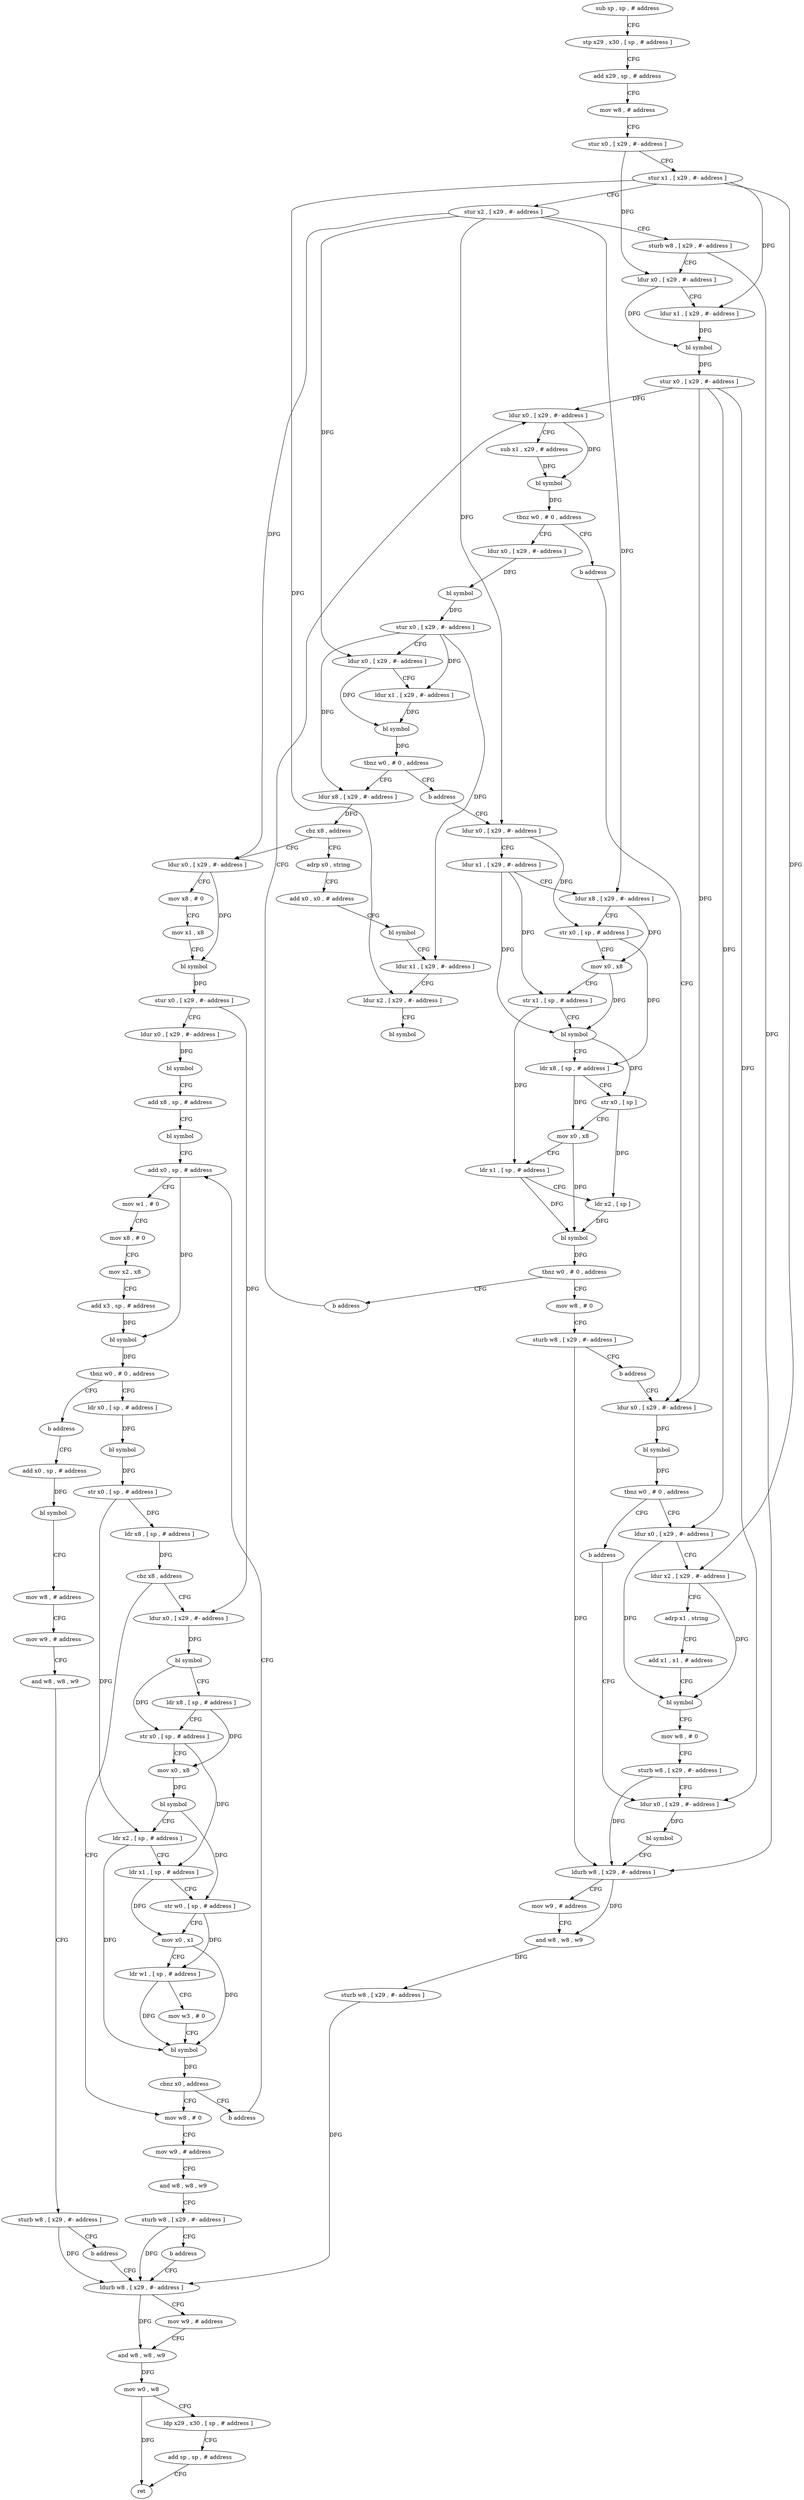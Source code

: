 digraph "func" {
"4214216" [label = "sub sp , sp , # address" ]
"4214220" [label = "stp x29 , x30 , [ sp , # address ]" ]
"4214224" [label = "add x29 , sp , # address" ]
"4214228" [label = "mov w8 , # address" ]
"4214232" [label = "stur x0 , [ x29 , #- address ]" ]
"4214236" [label = "stur x1 , [ x29 , #- address ]" ]
"4214240" [label = "stur x2 , [ x29 , #- address ]" ]
"4214244" [label = "sturb w8 , [ x29 , #- address ]" ]
"4214248" [label = "ldur x0 , [ x29 , #- address ]" ]
"4214252" [label = "ldur x1 , [ x29 , #- address ]" ]
"4214256" [label = "bl symbol" ]
"4214260" [label = "stur x0 , [ x29 , #- address ]" ]
"4214264" [label = "ldur x0 , [ x29 , #- address ]" ]
"4214284" [label = "ldur x0 , [ x29 , #- address ]" ]
"4214288" [label = "bl symbol" ]
"4214292" [label = "stur x0 , [ x29 , #- address ]" ]
"4214296" [label = "ldur x0 , [ x29 , #- address ]" ]
"4214300" [label = "ldur x1 , [ x29 , #- address ]" ]
"4214304" [label = "bl symbol" ]
"4214308" [label = "tbnz w0 , # 0 , address" ]
"4214316" [label = "ldur x8 , [ x29 , #- address ]" ]
"4214312" [label = "b address" ]
"4214280" [label = "b address" ]
"4214620" [label = "ldur x0 , [ x29 , #- address ]" ]
"4214320" [label = "cbz x8 , address" ]
"4214352" [label = "ldur x0 , [ x29 , #- address ]" ]
"4214324" [label = "adrp x0 , string" ]
"4214548" [label = "ldur x0 , [ x29 , #- address ]" ]
"4214624" [label = "bl symbol" ]
"4214628" [label = "tbnz w0 , # 0 , address" ]
"4214636" [label = "ldur x0 , [ x29 , #- address ]" ]
"4214632" [label = "b address" ]
"4214356" [label = "mov x8 , # 0" ]
"4214360" [label = "mov x1 , x8" ]
"4214364" [label = "bl symbol" ]
"4214368" [label = "stur x0 , [ x29 , #- address ]" ]
"4214372" [label = "ldur x0 , [ x29 , #- address ]" ]
"4214376" [label = "bl symbol" ]
"4214380" [label = "add x8 , sp , # address" ]
"4214384" [label = "bl symbol" ]
"4214388" [label = "add x0 , sp , # address" ]
"4214328" [label = "add x0 , x0 , # address" ]
"4214332" [label = "bl symbol" ]
"4214336" [label = "ldur x1 , [ x29 , #- address ]" ]
"4214340" [label = "ldur x2 , [ x29 , #- address ]" ]
"4214344" [label = "bl symbol" ]
"4214552" [label = "ldur x1 , [ x29 , #- address ]" ]
"4214556" [label = "ldur x8 , [ x29 , #- address ]" ]
"4214560" [label = "str x0 , [ sp , # address ]" ]
"4214564" [label = "mov x0 , x8" ]
"4214568" [label = "str x1 , [ sp , # address ]" ]
"4214572" [label = "bl symbol" ]
"4214576" [label = "ldr x8 , [ sp , # address ]" ]
"4214580" [label = "str x0 , [ sp ]" ]
"4214584" [label = "mov x0 , x8" ]
"4214588" [label = "ldr x1 , [ sp , # address ]" ]
"4214592" [label = "ldr x2 , [ sp ]" ]
"4214596" [label = "bl symbol" ]
"4214600" [label = "tbnz w0 , # 0 , address" ]
"4214616" [label = "b address" ]
"4214604" [label = "mov w8 , # 0" ]
"4214640" [label = "ldur x2 , [ x29 , #- address ]" ]
"4214644" [label = "adrp x1 , string" ]
"4214648" [label = "add x1 , x1 , # address" ]
"4214652" [label = "bl symbol" ]
"4214656" [label = "mov w8 , # 0" ]
"4214660" [label = "sturb w8 , [ x29 , #- address ]" ]
"4214664" [label = "ldur x0 , [ x29 , #- address ]" ]
"4214420" [label = "ldr x0 , [ sp , # address ]" ]
"4214424" [label = "bl symbol" ]
"4214428" [label = "str x0 , [ sp , # address ]" ]
"4214432" [label = "ldr x8 , [ sp , # address ]" ]
"4214436" [label = "cbz x8 , address" ]
"4214496" [label = "mov w8 , # 0" ]
"4214440" [label = "ldur x0 , [ x29 , #- address ]" ]
"4214416" [label = "b address" ]
"4214520" [label = "add x0 , sp , # address" ]
"4214608" [label = "sturb w8 , [ x29 , #- address ]" ]
"4214612" [label = "b address" ]
"4214668" [label = "bl symbol" ]
"4214672" [label = "ldurb w8 , [ x29 , #- address ]" ]
"4214676" [label = "mov w9 , # address" ]
"4214680" [label = "and w8 , w8 , w9" ]
"4214684" [label = "sturb w8 , [ x29 , #- address ]" ]
"4214688" [label = "ldurb w8 , [ x29 , #- address ]" ]
"4214500" [label = "mov w9 , # address" ]
"4214504" [label = "and w8 , w8 , w9" ]
"4214508" [label = "sturb w8 , [ x29 , #- address ]" ]
"4214512" [label = "b address" ]
"4214444" [label = "bl symbol" ]
"4214448" [label = "ldr x8 , [ sp , # address ]" ]
"4214452" [label = "str x0 , [ sp , # address ]" ]
"4214456" [label = "mov x0 , x8" ]
"4214460" [label = "bl symbol" ]
"4214464" [label = "ldr x2 , [ sp , # address ]" ]
"4214468" [label = "ldr x1 , [ sp , # address ]" ]
"4214472" [label = "str w0 , [ sp , # address ]" ]
"4214476" [label = "mov x0 , x1" ]
"4214480" [label = "ldr w1 , [ sp , # address ]" ]
"4214484" [label = "mov w3 , # 0" ]
"4214488" [label = "bl symbol" ]
"4214492" [label = "cbnz x0 , address" ]
"4214516" [label = "b address" ]
"4214524" [label = "bl symbol" ]
"4214528" [label = "mov w8 , # address" ]
"4214532" [label = "mov w9 , # address" ]
"4214536" [label = "and w8 , w8 , w9" ]
"4214540" [label = "sturb w8 , [ x29 , #- address ]" ]
"4214544" [label = "b address" ]
"4214268" [label = "sub x1 , x29 , # address" ]
"4214272" [label = "bl symbol" ]
"4214276" [label = "tbnz w0 , # 0 , address" ]
"4214692" [label = "mov w9 , # address" ]
"4214696" [label = "and w8 , w8 , w9" ]
"4214700" [label = "mov w0 , w8" ]
"4214704" [label = "ldp x29 , x30 , [ sp , # address ]" ]
"4214708" [label = "add sp , sp , # address" ]
"4214712" [label = "ret" ]
"4214392" [label = "mov w1 , # 0" ]
"4214396" [label = "mov x8 , # 0" ]
"4214400" [label = "mov x2 , x8" ]
"4214404" [label = "add x3 , sp , # address" ]
"4214408" [label = "bl symbol" ]
"4214412" [label = "tbnz w0 , # 0 , address" ]
"4214216" -> "4214220" [ label = "CFG" ]
"4214220" -> "4214224" [ label = "CFG" ]
"4214224" -> "4214228" [ label = "CFG" ]
"4214228" -> "4214232" [ label = "CFG" ]
"4214232" -> "4214236" [ label = "CFG" ]
"4214232" -> "4214248" [ label = "DFG" ]
"4214236" -> "4214240" [ label = "CFG" ]
"4214236" -> "4214252" [ label = "DFG" ]
"4214236" -> "4214340" [ label = "DFG" ]
"4214236" -> "4214640" [ label = "DFG" ]
"4214240" -> "4214244" [ label = "CFG" ]
"4214240" -> "4214296" [ label = "DFG" ]
"4214240" -> "4214352" [ label = "DFG" ]
"4214240" -> "4214548" [ label = "DFG" ]
"4214240" -> "4214556" [ label = "DFG" ]
"4214244" -> "4214248" [ label = "CFG" ]
"4214244" -> "4214672" [ label = "DFG" ]
"4214248" -> "4214252" [ label = "CFG" ]
"4214248" -> "4214256" [ label = "DFG" ]
"4214252" -> "4214256" [ label = "DFG" ]
"4214256" -> "4214260" [ label = "DFG" ]
"4214260" -> "4214264" [ label = "DFG" ]
"4214260" -> "4214620" [ label = "DFG" ]
"4214260" -> "4214636" [ label = "DFG" ]
"4214260" -> "4214664" [ label = "DFG" ]
"4214264" -> "4214268" [ label = "CFG" ]
"4214264" -> "4214272" [ label = "DFG" ]
"4214284" -> "4214288" [ label = "DFG" ]
"4214288" -> "4214292" [ label = "DFG" ]
"4214292" -> "4214296" [ label = "CFG" ]
"4214292" -> "4214300" [ label = "DFG" ]
"4214292" -> "4214316" [ label = "DFG" ]
"4214292" -> "4214336" [ label = "DFG" ]
"4214296" -> "4214300" [ label = "CFG" ]
"4214296" -> "4214304" [ label = "DFG" ]
"4214300" -> "4214304" [ label = "DFG" ]
"4214304" -> "4214308" [ label = "DFG" ]
"4214308" -> "4214316" [ label = "CFG" ]
"4214308" -> "4214312" [ label = "CFG" ]
"4214316" -> "4214320" [ label = "DFG" ]
"4214312" -> "4214548" [ label = "CFG" ]
"4214280" -> "4214620" [ label = "CFG" ]
"4214620" -> "4214624" [ label = "DFG" ]
"4214320" -> "4214352" [ label = "CFG" ]
"4214320" -> "4214324" [ label = "CFG" ]
"4214352" -> "4214356" [ label = "CFG" ]
"4214352" -> "4214364" [ label = "DFG" ]
"4214324" -> "4214328" [ label = "CFG" ]
"4214548" -> "4214552" [ label = "CFG" ]
"4214548" -> "4214560" [ label = "DFG" ]
"4214624" -> "4214628" [ label = "DFG" ]
"4214628" -> "4214636" [ label = "CFG" ]
"4214628" -> "4214632" [ label = "CFG" ]
"4214636" -> "4214640" [ label = "CFG" ]
"4214636" -> "4214652" [ label = "DFG" ]
"4214632" -> "4214664" [ label = "CFG" ]
"4214356" -> "4214360" [ label = "CFG" ]
"4214360" -> "4214364" [ label = "CFG" ]
"4214364" -> "4214368" [ label = "DFG" ]
"4214368" -> "4214372" [ label = "CFG" ]
"4214368" -> "4214440" [ label = "DFG" ]
"4214372" -> "4214376" [ label = "DFG" ]
"4214376" -> "4214380" [ label = "CFG" ]
"4214380" -> "4214384" [ label = "CFG" ]
"4214384" -> "4214388" [ label = "CFG" ]
"4214388" -> "4214392" [ label = "CFG" ]
"4214388" -> "4214408" [ label = "DFG" ]
"4214328" -> "4214332" [ label = "CFG" ]
"4214332" -> "4214336" [ label = "CFG" ]
"4214336" -> "4214340" [ label = "CFG" ]
"4214340" -> "4214344" [ label = "CFG" ]
"4214552" -> "4214556" [ label = "CFG" ]
"4214552" -> "4214568" [ label = "DFG" ]
"4214552" -> "4214572" [ label = "DFG" ]
"4214556" -> "4214560" [ label = "CFG" ]
"4214556" -> "4214564" [ label = "DFG" ]
"4214560" -> "4214564" [ label = "CFG" ]
"4214560" -> "4214576" [ label = "DFG" ]
"4214564" -> "4214568" [ label = "CFG" ]
"4214564" -> "4214572" [ label = "DFG" ]
"4214568" -> "4214572" [ label = "CFG" ]
"4214568" -> "4214588" [ label = "DFG" ]
"4214572" -> "4214576" [ label = "CFG" ]
"4214572" -> "4214580" [ label = "DFG" ]
"4214576" -> "4214580" [ label = "CFG" ]
"4214576" -> "4214584" [ label = "DFG" ]
"4214580" -> "4214584" [ label = "CFG" ]
"4214580" -> "4214592" [ label = "DFG" ]
"4214584" -> "4214588" [ label = "CFG" ]
"4214584" -> "4214596" [ label = "DFG" ]
"4214588" -> "4214592" [ label = "CFG" ]
"4214588" -> "4214596" [ label = "DFG" ]
"4214592" -> "4214596" [ label = "DFG" ]
"4214596" -> "4214600" [ label = "DFG" ]
"4214600" -> "4214616" [ label = "CFG" ]
"4214600" -> "4214604" [ label = "CFG" ]
"4214616" -> "4214264" [ label = "CFG" ]
"4214604" -> "4214608" [ label = "CFG" ]
"4214640" -> "4214644" [ label = "CFG" ]
"4214640" -> "4214652" [ label = "DFG" ]
"4214644" -> "4214648" [ label = "CFG" ]
"4214648" -> "4214652" [ label = "CFG" ]
"4214652" -> "4214656" [ label = "CFG" ]
"4214656" -> "4214660" [ label = "CFG" ]
"4214660" -> "4214664" [ label = "CFG" ]
"4214660" -> "4214672" [ label = "DFG" ]
"4214664" -> "4214668" [ label = "DFG" ]
"4214420" -> "4214424" [ label = "DFG" ]
"4214424" -> "4214428" [ label = "DFG" ]
"4214428" -> "4214432" [ label = "DFG" ]
"4214428" -> "4214464" [ label = "DFG" ]
"4214432" -> "4214436" [ label = "DFG" ]
"4214436" -> "4214496" [ label = "CFG" ]
"4214436" -> "4214440" [ label = "CFG" ]
"4214496" -> "4214500" [ label = "CFG" ]
"4214440" -> "4214444" [ label = "DFG" ]
"4214416" -> "4214520" [ label = "CFG" ]
"4214520" -> "4214524" [ label = "DFG" ]
"4214608" -> "4214612" [ label = "CFG" ]
"4214608" -> "4214672" [ label = "DFG" ]
"4214612" -> "4214620" [ label = "CFG" ]
"4214668" -> "4214672" [ label = "CFG" ]
"4214672" -> "4214676" [ label = "CFG" ]
"4214672" -> "4214680" [ label = "DFG" ]
"4214676" -> "4214680" [ label = "CFG" ]
"4214680" -> "4214684" [ label = "DFG" ]
"4214684" -> "4214688" [ label = "DFG" ]
"4214688" -> "4214692" [ label = "CFG" ]
"4214688" -> "4214696" [ label = "DFG" ]
"4214500" -> "4214504" [ label = "CFG" ]
"4214504" -> "4214508" [ label = "CFG" ]
"4214508" -> "4214512" [ label = "CFG" ]
"4214508" -> "4214688" [ label = "DFG" ]
"4214512" -> "4214688" [ label = "CFG" ]
"4214444" -> "4214448" [ label = "CFG" ]
"4214444" -> "4214452" [ label = "DFG" ]
"4214448" -> "4214452" [ label = "CFG" ]
"4214448" -> "4214456" [ label = "DFG" ]
"4214452" -> "4214456" [ label = "CFG" ]
"4214452" -> "4214468" [ label = "DFG" ]
"4214456" -> "4214460" [ label = "DFG" ]
"4214460" -> "4214464" [ label = "CFG" ]
"4214460" -> "4214472" [ label = "DFG" ]
"4214464" -> "4214468" [ label = "CFG" ]
"4214464" -> "4214488" [ label = "DFG" ]
"4214468" -> "4214472" [ label = "CFG" ]
"4214468" -> "4214476" [ label = "DFG" ]
"4214472" -> "4214476" [ label = "CFG" ]
"4214472" -> "4214480" [ label = "DFG" ]
"4214476" -> "4214480" [ label = "CFG" ]
"4214476" -> "4214488" [ label = "DFG" ]
"4214480" -> "4214484" [ label = "CFG" ]
"4214480" -> "4214488" [ label = "DFG" ]
"4214484" -> "4214488" [ label = "CFG" ]
"4214488" -> "4214492" [ label = "DFG" ]
"4214492" -> "4214516" [ label = "CFG" ]
"4214492" -> "4214496" [ label = "CFG" ]
"4214516" -> "4214388" [ label = "CFG" ]
"4214524" -> "4214528" [ label = "CFG" ]
"4214528" -> "4214532" [ label = "CFG" ]
"4214532" -> "4214536" [ label = "CFG" ]
"4214536" -> "4214540" [ label = "CFG" ]
"4214540" -> "4214544" [ label = "CFG" ]
"4214540" -> "4214688" [ label = "DFG" ]
"4214544" -> "4214688" [ label = "CFG" ]
"4214268" -> "4214272" [ label = "DFG" ]
"4214272" -> "4214276" [ label = "DFG" ]
"4214276" -> "4214284" [ label = "CFG" ]
"4214276" -> "4214280" [ label = "CFG" ]
"4214692" -> "4214696" [ label = "CFG" ]
"4214696" -> "4214700" [ label = "DFG" ]
"4214700" -> "4214704" [ label = "CFG" ]
"4214700" -> "4214712" [ label = "DFG" ]
"4214704" -> "4214708" [ label = "CFG" ]
"4214708" -> "4214712" [ label = "CFG" ]
"4214392" -> "4214396" [ label = "CFG" ]
"4214396" -> "4214400" [ label = "CFG" ]
"4214400" -> "4214404" [ label = "CFG" ]
"4214404" -> "4214408" [ label = "DFG" ]
"4214408" -> "4214412" [ label = "DFG" ]
"4214412" -> "4214420" [ label = "CFG" ]
"4214412" -> "4214416" [ label = "CFG" ]
}
